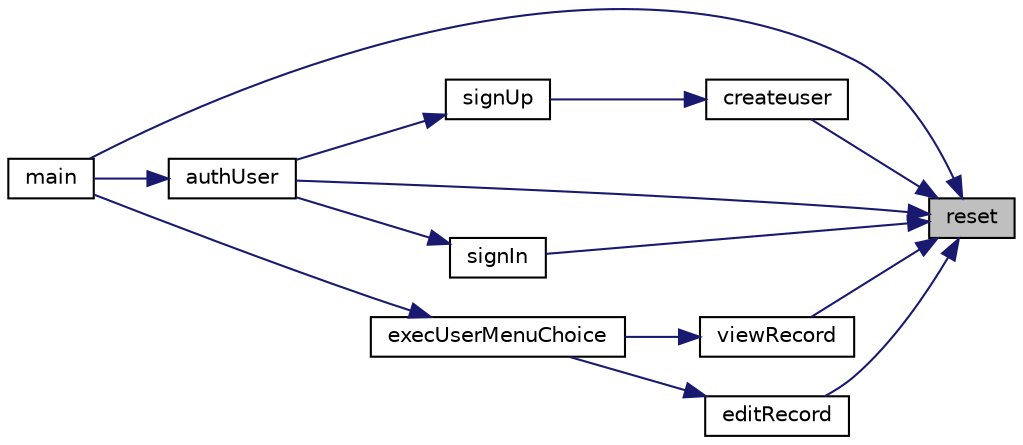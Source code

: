 digraph "reset"
{
 // LATEX_PDF_SIZE
  edge [fontname="Helvetica",fontsize="10",labelfontname="Helvetica",labelfontsize="10"];
  node [fontname="Helvetica",fontsize="10",shape=record];
  rankdir="RL";
  Node1 [label="reset",height=0.2,width=0.4,color="black", fillcolor="grey75", style="filled", fontcolor="black",tooltip=" "];
  Node1 -> Node2 [dir="back",color="midnightblue",fontsize="10",style="solid"];
  Node2 [label="authUser",height=0.2,width=0.4,color="black", fillcolor="white", style="filled",URL="$app_8c.html#af3f7cf10e8e78e94822f6392e6e0de9c",tooltip=" "];
  Node2 -> Node3 [dir="back",color="midnightblue",fontsize="10",style="solid"];
  Node3 [label="main",height=0.2,width=0.4,color="black", fillcolor="white", style="filled",URL="$main_8c.html#a0ddf1224851353fc92bfbff6f499fa97",tooltip=" "];
  Node1 -> Node4 [dir="back",color="midnightblue",fontsize="10",style="solid"];
  Node4 [label="createuser",height=0.2,width=0.4,color="black", fillcolor="white", style="filled",URL="$user_8c.html#ac1b388579e5943fab7d981aeff9c5495",tooltip=" "];
  Node4 -> Node5 [dir="back",color="midnightblue",fontsize="10",style="solid"];
  Node5 [label="signUp",height=0.2,width=0.4,color="black", fillcolor="white", style="filled",URL="$user_8c.html#a542b6d913940fc0d919fb2b0379ee8b4",tooltip=" "];
  Node5 -> Node2 [dir="back",color="midnightblue",fontsize="10",style="solid"];
  Node1 -> Node6 [dir="back",color="midnightblue",fontsize="10",style="solid"];
  Node6 [label="editRecord",height=0.2,width=0.4,color="black", fillcolor="white", style="filled",URL="$record_8c.html#abbc243381fb0d71948047d5e2db40093",tooltip=" "];
  Node6 -> Node7 [dir="back",color="midnightblue",fontsize="10",style="solid"];
  Node7 [label="execUserMenuChoice",height=0.2,width=0.4,color="black", fillcolor="white", style="filled",URL="$app_8c.html#a9c4c0a6771563699b5ffce9f5104f553",tooltip=" "];
  Node7 -> Node3 [dir="back",color="midnightblue",fontsize="10",style="solid"];
  Node1 -> Node3 [dir="back",color="midnightblue",fontsize="10",style="solid"];
  Node1 -> Node8 [dir="back",color="midnightblue",fontsize="10",style="solid"];
  Node8 [label="signIn",height=0.2,width=0.4,color="black", fillcolor="white", style="filled",URL="$user_8c.html#a2b1b152cc5b8b7239cd0b86c875ab0b9",tooltip=" "];
  Node8 -> Node2 [dir="back",color="midnightblue",fontsize="10",style="solid"];
  Node1 -> Node9 [dir="back",color="midnightblue",fontsize="10",style="solid"];
  Node9 [label="viewRecord",height=0.2,width=0.4,color="black", fillcolor="white", style="filled",URL="$record_8c.html#a1280bb77e84a37e7510c44c42628cc15",tooltip=" "];
  Node9 -> Node7 [dir="back",color="midnightblue",fontsize="10",style="solid"];
}
